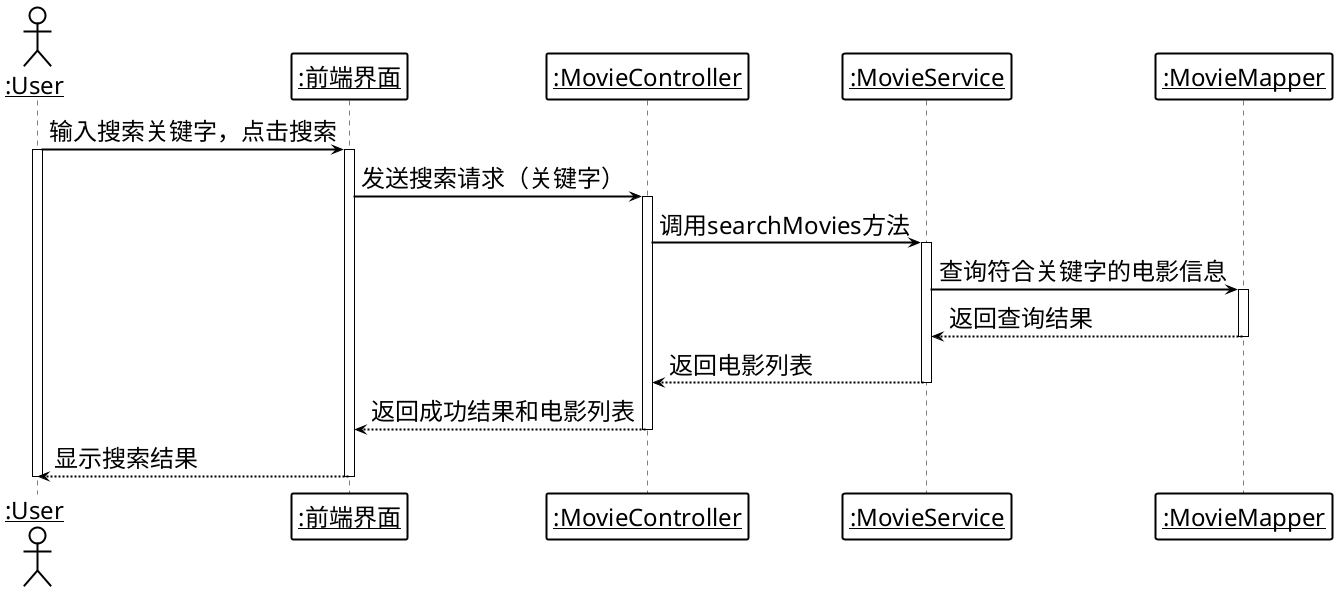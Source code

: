 @startuml
 ' 字体设置（小四号宋体≈12px，取消粗体）
 skinparam defaultFontName "FangSong_GB2312"
 skinparam defaultFontSize 24px
 skinparam defaultFontStyle plain
 skinparam monospacedFontName "Times New Roman"
 skinparam monospacedFontSize 24px
 skinparam monospacedFontStyle plain

 ' 强制单色模式，移除所有颜色
 skinparam monochrome true

 ' 移除参与者和对象框的背景颜色
 skinparam sequence {
     ParticipantBackgroundColor transparent  # 参与者背景透明
     ActorBackgroundColor transparent        # 角色背景透明
     BoxBackgroundColor transparent          # 框背景透明

     ArrowColor #000000
     LifeLineBorderColor #000000
     ParticipantBorderColor #000000
     ActorBorderColor #000000

     ArrowThickness 2.0
     LifeLineBorderThickness 2.0
     ParticipantBorderThickness 2.0
     ActorBorderThickness 2.0

     LoopBorderColor transparent
     LoopBackgroundColor transparent
     LoopTextColor #000000

     ' 条件分支颜色配置
     AltBorderColor #000000      # alt分支边框颜色
     AltBackgroundColor transparent  # alt分支背景透明
     AltTextColor #000000       # alt分支文本颜色
     OptBorderColor #000000      # opt分支边框颜色
     OptBackgroundColor transparent  # opt分支背景透明
     OptTextColor #000000       # opt分支文本颜色
 }


 actor "<u>:User</u>" as User
 participant "<u>:前端界面</u>" as Frontend
 participant "<u>:MovieController</u>" as Controller
 participant "<u>:MovieService</u>" as Service
 participant "<u>:MovieMapper</u>" as Mapper

 User -> Frontend: 输入搜索关键字，点击搜索
 activate User
 activate Frontend

 Frontend -> Controller: 发送搜索请求（关键字）
 activate Controller

 Controller -> Service: 调用searchMovies方法
 activate Service

 Service -> Mapper: 查询符合关键字的电影信息
 activate Mapper
 Mapper --> Service: 返回查询结果
 deactivate Mapper

 Service --> Controller: 返回电影列表
 deactivate Service

 Controller --> Frontend: 返回成功结果和电影列表
 deactivate Controller

 Frontend --> User: 显示搜索结果
 deactivate Frontend
 deactivate User
 @enduml